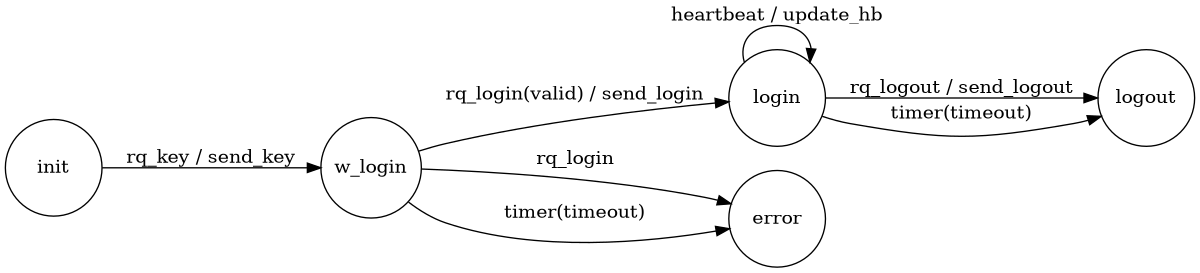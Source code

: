 
digraph finite_state_machine {
	rankdir=LR;
	size="8,5"
	node [shape = circle, width=1];



init -> w_login [label="rq_key / send_key"]

w_login -> login [label="rq_login(valid) / send_login"]
w_login -> error [label="rq_login"]
w_login -> error [label="timer(timeout)"]

login -> logout [label="rq_logout / send_logout"]
login -> login [label="heartbeat / update_hb"]
login -> logout [label="timer(timeout)"]


}

